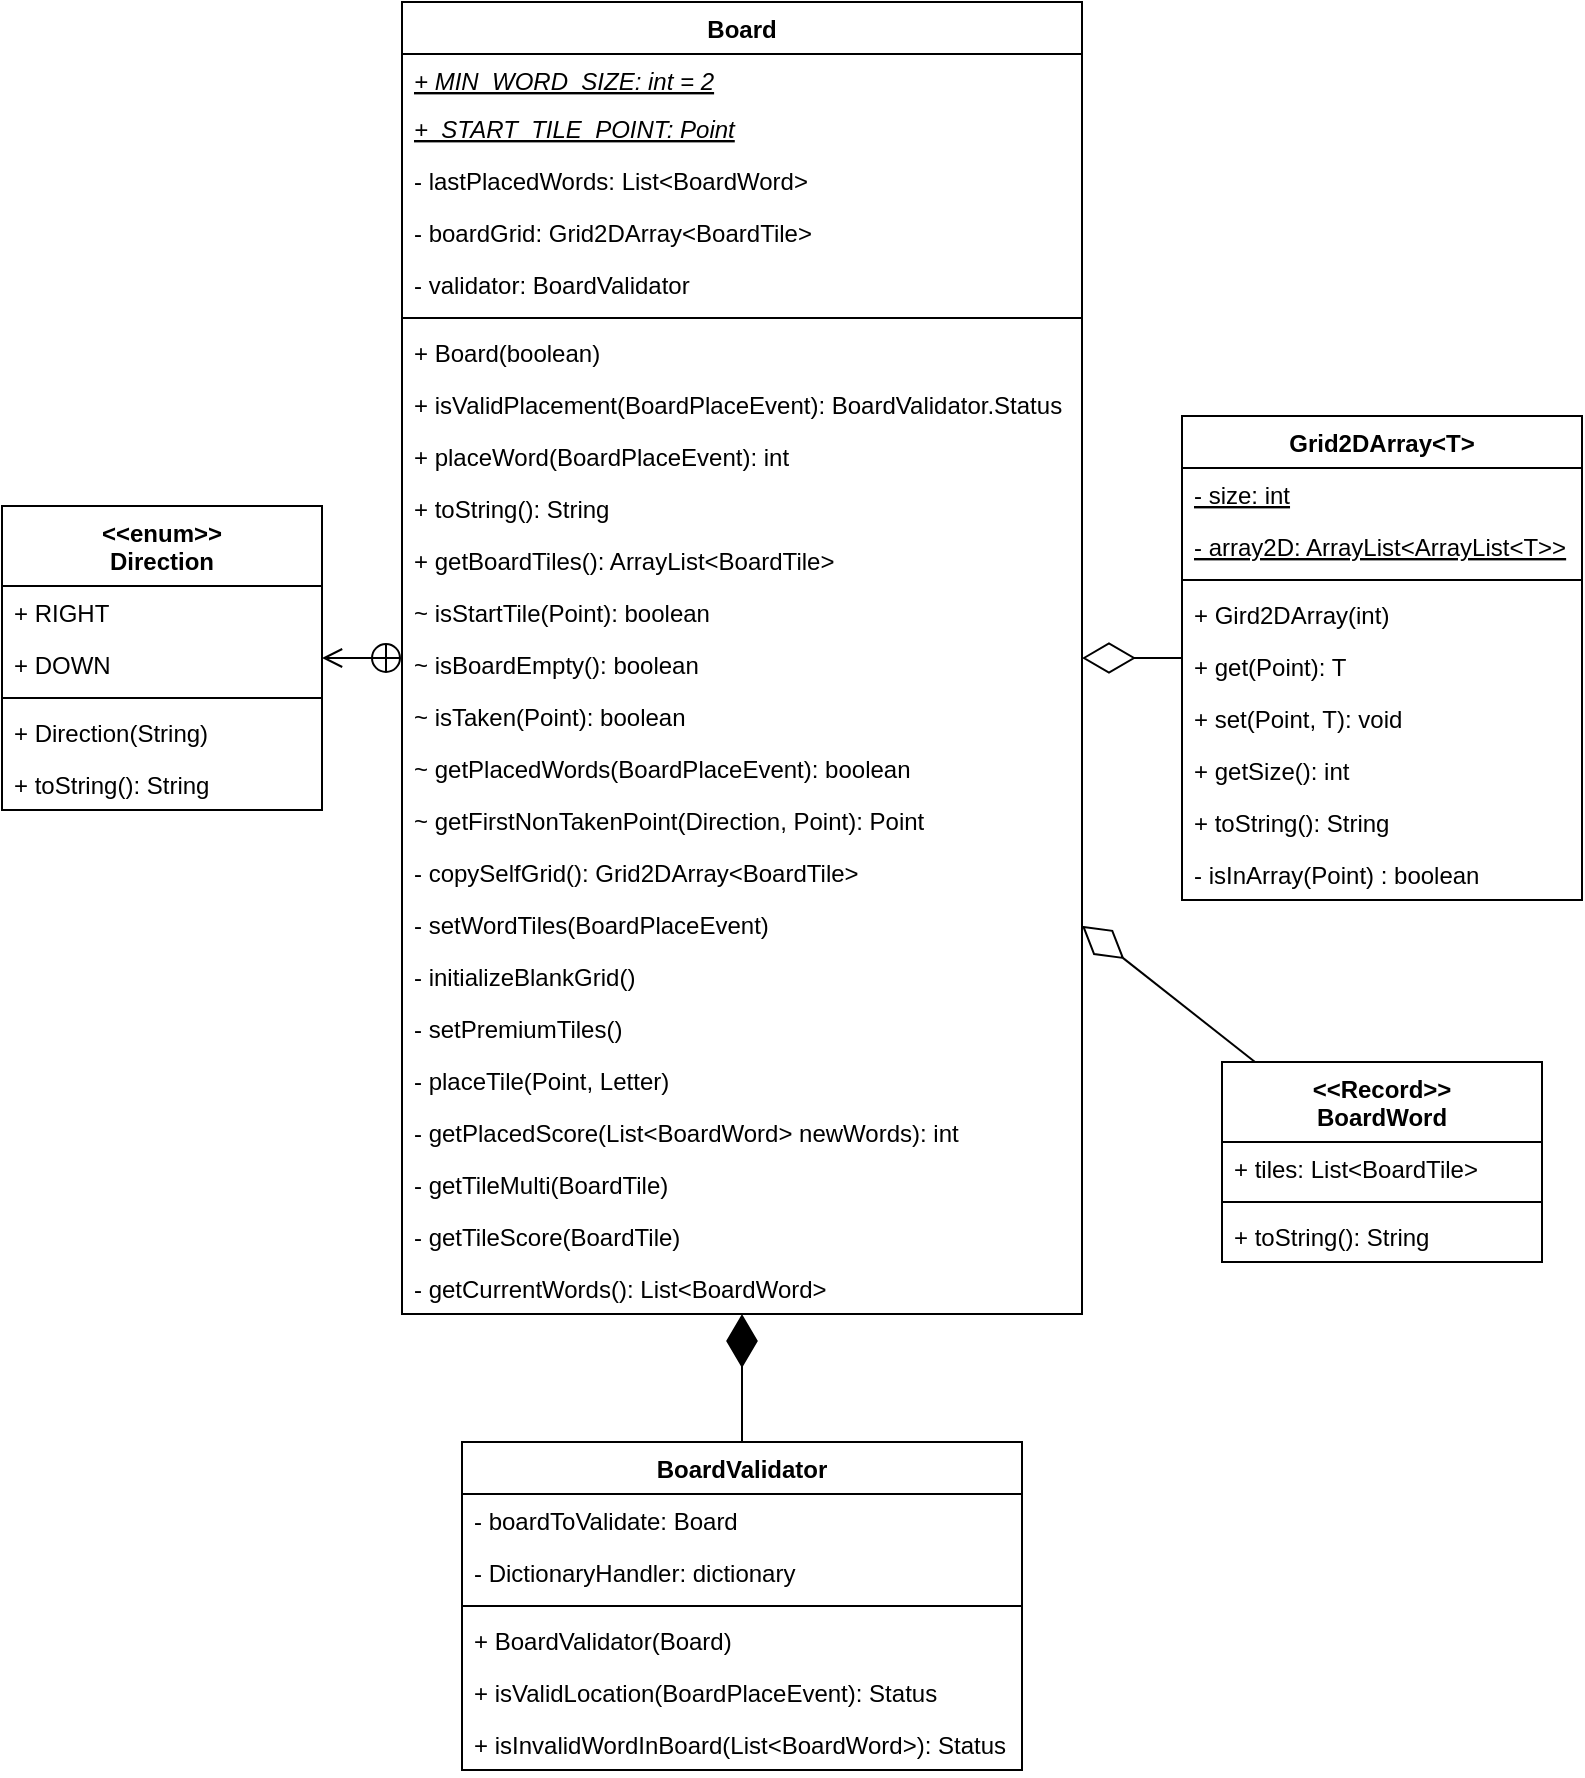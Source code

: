 <mxfile version="15.5.4" type="embed" pages="3"><diagram id="7SQBeg8-NmMNRBUi52EG" name="Board"><mxGraphModel dx="558" dy="1061" grid="1" gridSize="10" guides="1" tooltips="1" connect="1" arrows="1" fold="1" page="1" pageScale="1" pageWidth="850" pageHeight="1100" math="0" shadow="0"><root><mxCell id="0"/><mxCell id="1" parent="0"/><mxCell id="3GtVR0VW-QDkIM4Xzwnb-1" value="Board" style="swimlane;fontStyle=1;align=center;verticalAlign=top;childLayout=stackLayout;horizontal=1;startSize=26;horizontalStack=0;resizeParent=1;resizeParentMax=0;resizeLast=0;collapsible=1;marginBottom=0;" parent="1" vertex="1"><mxGeometry x="220" y="80" width="340" height="656" as="geometry"/></mxCell><mxCell id="3GtVR0VW-QDkIM4Xzwnb-2" value="+ MIN_WORD_SIZE: int = 2" style="text;strokeColor=none;fillColor=none;align=left;verticalAlign=top;spacingLeft=4;spacingRight=4;overflow=hidden;rotatable=0;points=[[0,0.5],[1,0.5]];portConstraint=eastwest;fontStyle=6" parent="3GtVR0VW-QDkIM4Xzwnb-1" vertex="1"><mxGeometry y="26" width="340" height="24" as="geometry"/></mxCell><mxCell id="3GtVR0VW-QDkIM4Xzwnb-3" value="+  START_TILE_POINT: Point" style="text;strokeColor=none;fillColor=none;align=left;verticalAlign=top;spacingLeft=4;spacingRight=4;overflow=hidden;rotatable=0;points=[[0,0.5],[1,0.5]];portConstraint=eastwest;fontStyle=6" parent="3GtVR0VW-QDkIM4Xzwnb-1" vertex="1"><mxGeometry y="50" width="340" height="26" as="geometry"/></mxCell><mxCell id="pVLUgfRsohdtI-eY0-8A-12" value="- lastPlacedWords: List&lt;BoardWord&gt;" style="text;strokeColor=none;fillColor=none;align=left;verticalAlign=top;spacingLeft=4;spacingRight=4;overflow=hidden;rotatable=0;points=[[0,0.5],[1,0.5]];portConstraint=eastwest;" parent="3GtVR0VW-QDkIM4Xzwnb-1" vertex="1"><mxGeometry y="76" width="340" height="26" as="geometry"/></mxCell><mxCell id="pVLUgfRsohdtI-eY0-8A-14" value="- boardGrid: Grid2DArray&lt;BoardTile&gt; " style="text;strokeColor=none;fillColor=none;align=left;verticalAlign=top;spacingLeft=4;spacingRight=4;overflow=hidden;rotatable=0;points=[[0,0.5],[1,0.5]];portConstraint=eastwest;" parent="3GtVR0VW-QDkIM4Xzwnb-1" vertex="1"><mxGeometry y="102" width="340" height="26" as="geometry"/></mxCell><mxCell id="pVLUgfRsohdtI-eY0-8A-13" value="- validator: BoardValidator" style="text;strokeColor=none;fillColor=none;align=left;verticalAlign=top;spacingLeft=4;spacingRight=4;overflow=hidden;rotatable=0;points=[[0,0.5],[1,0.5]];portConstraint=eastwest;" parent="3GtVR0VW-QDkIM4Xzwnb-1" vertex="1"><mxGeometry y="128" width="340" height="26" as="geometry"/></mxCell><mxCell id="3GtVR0VW-QDkIM4Xzwnb-4" value="" style="line;strokeWidth=1;fillColor=none;align=left;verticalAlign=middle;spacingTop=-1;spacingLeft=3;spacingRight=3;rotatable=0;labelPosition=right;points=[];portConstraint=eastwest;" parent="3GtVR0VW-QDkIM4Xzwnb-1" vertex="1"><mxGeometry y="154" width="340" height="8" as="geometry"/></mxCell><mxCell id="3GtVR0VW-QDkIM4Xzwnb-5" value="+ Board(boolean)" style="text;strokeColor=none;fillColor=none;align=left;verticalAlign=top;spacingLeft=4;spacingRight=4;overflow=hidden;rotatable=0;points=[[0,0.5],[1,0.5]];portConstraint=eastwest;" parent="3GtVR0VW-QDkIM4Xzwnb-1" vertex="1"><mxGeometry y="162" width="340" height="26" as="geometry"/></mxCell><mxCell id="3GtVR0VW-QDkIM4Xzwnb-6" value="+ isValidPlacement(BoardPlaceEvent): BoardValidator.Status" style="text;strokeColor=none;fillColor=none;align=left;verticalAlign=top;spacingLeft=4;spacingRight=4;overflow=hidden;rotatable=0;points=[[0,0.5],[1,0.5]];portConstraint=eastwest;" parent="3GtVR0VW-QDkIM4Xzwnb-1" vertex="1"><mxGeometry y="188" width="340" height="26" as="geometry"/></mxCell><mxCell id="3GtVR0VW-QDkIM4Xzwnb-7" value="+ placeWord(BoardPlaceEvent): int" style="text;strokeColor=none;fillColor=none;align=left;verticalAlign=top;spacingLeft=4;spacingRight=4;overflow=hidden;rotatable=0;points=[[0,0.5],[1,0.5]];portConstraint=eastwest;" parent="3GtVR0VW-QDkIM4Xzwnb-1" vertex="1"><mxGeometry y="214" width="340" height="26" as="geometry"/></mxCell><mxCell id="AjdBSY9YLioFSN2WO----1" value="+ toString(): String" style="text;strokeColor=none;fillColor=none;align=left;verticalAlign=top;spacingLeft=4;spacingRight=4;overflow=hidden;rotatable=0;points=[[0,0.5],[1,0.5]];portConstraint=eastwest;" parent="3GtVR0VW-QDkIM4Xzwnb-1" vertex="1"><mxGeometry y="240" width="340" height="26" as="geometry"/></mxCell><mxCell id="pVLUgfRsohdtI-eY0-8A-10" value="+ getBoardTiles(): ArrayList&lt;BoardTile&gt;" style="text;strokeColor=none;fillColor=none;align=left;verticalAlign=top;spacingLeft=4;spacingRight=4;overflow=hidden;rotatable=0;points=[[0,0.5],[1,0.5]];portConstraint=eastwest;" parent="3GtVR0VW-QDkIM4Xzwnb-1" vertex="1"><mxGeometry y="266" width="340" height="26" as="geometry"/></mxCell><mxCell id="sT7uKw7CB1w0icW3DQVC-3" value="~ isStartTile(Point): boolean" style="text;strokeColor=none;fillColor=none;align=left;verticalAlign=top;spacingLeft=4;spacingRight=4;overflow=hidden;rotatable=0;points=[[0,0.5],[1,0.5]];portConstraint=eastwest;" parent="3GtVR0VW-QDkIM4Xzwnb-1" vertex="1"><mxGeometry y="292" width="340" height="26" as="geometry"/></mxCell><mxCell id="sT7uKw7CB1w0icW3DQVC-4" value="~ isBoardEmpty(): boolean" style="text;strokeColor=none;fillColor=none;align=left;verticalAlign=top;spacingLeft=4;spacingRight=4;overflow=hidden;rotatable=0;points=[[0,0.5],[1,0.5]];portConstraint=eastwest;" parent="3GtVR0VW-QDkIM4Xzwnb-1" vertex="1"><mxGeometry y="318" width="340" height="26" as="geometry"/></mxCell><mxCell id="sT7uKw7CB1w0icW3DQVC-5" value="~ isTaken(Point): boolean" style="text;strokeColor=none;fillColor=none;align=left;verticalAlign=top;spacingLeft=4;spacingRight=4;overflow=hidden;rotatable=0;points=[[0,0.5],[1,0.5]];portConstraint=eastwest;" parent="3GtVR0VW-QDkIM4Xzwnb-1" vertex="1"><mxGeometry y="344" width="340" height="26" as="geometry"/></mxCell><mxCell id="sT7uKw7CB1w0icW3DQVC-6" value="~ getPlacedWords(BoardPlaceEvent): boolean" style="text;strokeColor=none;fillColor=none;align=left;verticalAlign=top;spacingLeft=4;spacingRight=4;overflow=hidden;rotatable=0;points=[[0,0.5],[1,0.5]];portConstraint=eastwest;" parent="3GtVR0VW-QDkIM4Xzwnb-1" vertex="1"><mxGeometry y="370" width="340" height="26" as="geometry"/></mxCell><mxCell id="pVLUgfRsohdtI-eY0-8A-1" value="~ getFirstNonTakenPoint(Direction, Point): Point" style="text;strokeColor=none;fillColor=none;align=left;verticalAlign=top;spacingLeft=4;spacingRight=4;overflow=hidden;rotatable=0;points=[[0,0.5],[1,0.5]];portConstraint=eastwest;" parent="3GtVR0VW-QDkIM4Xzwnb-1" vertex="1"><mxGeometry y="396" width="340" height="26" as="geometry"/></mxCell><mxCell id="sT7uKw7CB1w0icW3DQVC-7" value="- copySelfGrid(): Grid2DArray&lt;BoardTile&gt;" style="text;strokeColor=none;fillColor=none;align=left;verticalAlign=top;spacingLeft=4;spacingRight=4;overflow=hidden;rotatable=0;points=[[0,0.5],[1,0.5]];portConstraint=eastwest;" parent="3GtVR0VW-QDkIM4Xzwnb-1" vertex="1"><mxGeometry y="422" width="340" height="26" as="geometry"/></mxCell><mxCell id="pVLUgfRsohdtI-eY0-8A-2" value="- setWordTiles(BoardPlaceEvent)" style="text;strokeColor=none;fillColor=none;align=left;verticalAlign=top;spacingLeft=4;spacingRight=4;overflow=hidden;rotatable=0;points=[[0,0.5],[1,0.5]];portConstraint=eastwest;" parent="3GtVR0VW-QDkIM4Xzwnb-1" vertex="1"><mxGeometry y="448" width="340" height="26" as="geometry"/></mxCell><mxCell id="pVLUgfRsohdtI-eY0-8A-3" value="- initializeBlankGrid()" style="text;strokeColor=none;fillColor=none;align=left;verticalAlign=top;spacingLeft=4;spacingRight=4;overflow=hidden;rotatable=0;points=[[0,0.5],[1,0.5]];portConstraint=eastwest;" parent="3GtVR0VW-QDkIM4Xzwnb-1" vertex="1"><mxGeometry y="474" width="340" height="26" as="geometry"/></mxCell><mxCell id="pVLUgfRsohdtI-eY0-8A-4" value="- setPremiumTiles()" style="text;strokeColor=none;fillColor=none;align=left;verticalAlign=top;spacingLeft=4;spacingRight=4;overflow=hidden;rotatable=0;points=[[0,0.5],[1,0.5]];portConstraint=eastwest;" parent="3GtVR0VW-QDkIM4Xzwnb-1" vertex="1"><mxGeometry y="500" width="340" height="26" as="geometry"/></mxCell><mxCell id="pVLUgfRsohdtI-eY0-8A-5" value="- placeTile(Point, Letter)" style="text;strokeColor=none;fillColor=none;align=left;verticalAlign=top;spacingLeft=4;spacingRight=4;overflow=hidden;rotatable=0;points=[[0,0.5],[1,0.5]];portConstraint=eastwest;" parent="3GtVR0VW-QDkIM4Xzwnb-1" vertex="1"><mxGeometry y="526" width="340" height="26" as="geometry"/></mxCell><mxCell id="pVLUgfRsohdtI-eY0-8A-6" value="- getPlacedScore(List&lt;BoardWord&gt; newWords): int" style="text;strokeColor=none;fillColor=none;align=left;verticalAlign=top;spacingLeft=4;spacingRight=4;overflow=hidden;rotatable=0;points=[[0,0.5],[1,0.5]];portConstraint=eastwest;" parent="3GtVR0VW-QDkIM4Xzwnb-1" vertex="1"><mxGeometry y="552" width="340" height="26" as="geometry"/></mxCell><mxCell id="pVLUgfRsohdtI-eY0-8A-7" value="- getTileMulti(BoardTile)" style="text;strokeColor=none;fillColor=none;align=left;verticalAlign=top;spacingLeft=4;spacingRight=4;overflow=hidden;rotatable=0;points=[[0,0.5],[1,0.5]];portConstraint=eastwest;" parent="3GtVR0VW-QDkIM4Xzwnb-1" vertex="1"><mxGeometry y="578" width="340" height="26" as="geometry"/></mxCell><mxCell id="pVLUgfRsohdtI-eY0-8A-8" value="- getTileScore(BoardTile)" style="text;strokeColor=none;fillColor=none;align=left;verticalAlign=top;spacingLeft=4;spacingRight=4;overflow=hidden;rotatable=0;points=[[0,0.5],[1,0.5]];portConstraint=eastwest;" parent="3GtVR0VW-QDkIM4Xzwnb-1" vertex="1"><mxGeometry y="604" width="340" height="26" as="geometry"/></mxCell><mxCell id="pVLUgfRsohdtI-eY0-8A-9" value="- getCurrentWords(): List&lt;BoardWord&gt;" style="text;strokeColor=none;fillColor=none;align=left;verticalAlign=top;spacingLeft=4;spacingRight=4;overflow=hidden;rotatable=0;points=[[0,0.5],[1,0.5]];portConstraint=eastwest;" parent="3GtVR0VW-QDkIM4Xzwnb-1" vertex="1"><mxGeometry y="630" width="340" height="26" as="geometry"/></mxCell><mxCell id="3GtVR0VW-QDkIM4Xzwnb-8" value="&lt;&lt;enum&gt;&gt;&#10;Direction" style="swimlane;fontStyle=1;align=center;verticalAlign=top;childLayout=stackLayout;horizontal=1;startSize=40;horizontalStack=0;resizeParent=1;resizeParentMax=0;resizeLast=0;collapsible=1;marginBottom=0;" parent="1" vertex="1"><mxGeometry x="20" y="332" width="160" height="152" as="geometry"/></mxCell><mxCell id="3GtVR0VW-QDkIM4Xzwnb-9" value="+ RIGHT" style="text;strokeColor=none;fillColor=none;align=left;verticalAlign=top;spacingLeft=4;spacingRight=4;overflow=hidden;rotatable=0;points=[[0,0.5],[1,0.5]];portConstraint=eastwest;" parent="3GtVR0VW-QDkIM4Xzwnb-8" vertex="1"><mxGeometry y="40" width="160" height="26" as="geometry"/></mxCell><mxCell id="3GtVR0VW-QDkIM4Xzwnb-10" value="+ DOWN" style="text;strokeColor=none;fillColor=none;align=left;verticalAlign=top;spacingLeft=4;spacingRight=4;overflow=hidden;rotatable=0;points=[[0,0.5],[1,0.5]];portConstraint=eastwest;" parent="3GtVR0VW-QDkIM4Xzwnb-8" vertex="1"><mxGeometry y="66" width="160" height="26" as="geometry"/></mxCell><mxCell id="3GtVR0VW-QDkIM4Xzwnb-11" value="" style="line;strokeWidth=1;fillColor=none;align=left;verticalAlign=middle;spacingTop=-1;spacingLeft=3;spacingRight=3;rotatable=0;labelPosition=right;points=[];portConstraint=eastwest;" parent="3GtVR0VW-QDkIM4Xzwnb-8" vertex="1"><mxGeometry y="92" width="160" height="8" as="geometry"/></mxCell><mxCell id="3GtVR0VW-QDkIM4Xzwnb-12" value="+ Direction(String)" style="text;strokeColor=none;fillColor=none;align=left;verticalAlign=top;spacingLeft=4;spacingRight=4;overflow=hidden;rotatable=0;points=[[0,0.5],[1,0.5]];portConstraint=eastwest;" parent="3GtVR0VW-QDkIM4Xzwnb-8" vertex="1"><mxGeometry y="100" width="160" height="26" as="geometry"/></mxCell><mxCell id="3GtVR0VW-QDkIM4Xzwnb-13" value="+ toString(): String" style="text;strokeColor=none;fillColor=none;align=left;verticalAlign=top;spacingLeft=4;spacingRight=4;overflow=hidden;rotatable=0;points=[[0,0.5],[1,0.5]];portConstraint=eastwest;" parent="3GtVR0VW-QDkIM4Xzwnb-8" vertex="1"><mxGeometry y="126" width="160" height="26" as="geometry"/></mxCell><mxCell id="3GtVR0VW-QDkIM4Xzwnb-14" value="" style="endArrow=open;startArrow=circlePlus;endFill=0;startFill=0;endSize=8;html=1;rounded=0;" parent="1" source="3GtVR0VW-QDkIM4Xzwnb-1" target="3GtVR0VW-QDkIM4Xzwnb-8" edge="1"><mxGeometry width="160" relative="1" as="geometry"><mxPoint x="290" y="60" as="sourcePoint"/><mxPoint x="220" y="160" as="targetPoint"/></mxGeometry></mxCell><mxCell id="2" value="BoardValidator" style="swimlane;fontStyle=1;align=center;verticalAlign=top;childLayout=stackLayout;horizontal=1;startSize=26;horizontalStack=0;resizeParent=1;resizeParentMax=0;resizeLast=0;collapsible=1;marginBottom=0;" parent="1" vertex="1"><mxGeometry x="250" y="800" width="280" height="164" as="geometry"/></mxCell><mxCell id="3" value="- boardToValidate: Board&#10;" style="text;strokeColor=none;fillColor=none;align=left;verticalAlign=top;spacingLeft=4;spacingRight=4;overflow=hidden;rotatable=0;points=[[0,0.5],[1,0.5]];portConstraint=eastwest;" parent="2" vertex="1"><mxGeometry y="26" width="280" height="26" as="geometry"/></mxCell><mxCell id="4" value="- DictionaryHandler: dictionary" style="text;strokeColor=none;fillColor=none;align=left;verticalAlign=top;spacingLeft=4;spacingRight=4;overflow=hidden;rotatable=0;points=[[0,0.5],[1,0.5]];portConstraint=eastwest;" parent="2" vertex="1"><mxGeometry y="52" width="280" height="26" as="geometry"/></mxCell><mxCell id="5" value="" style="line;strokeWidth=1;fillColor=none;align=left;verticalAlign=middle;spacingTop=-1;spacingLeft=3;spacingRight=3;rotatable=0;labelPosition=right;points=[];portConstraint=eastwest;" parent="2" vertex="1"><mxGeometry y="78" width="280" height="8" as="geometry"/></mxCell><mxCell id="6" value="+ BoardValidator(Board)" style="text;strokeColor=none;fillColor=none;align=left;verticalAlign=top;spacingLeft=4;spacingRight=4;overflow=hidden;rotatable=0;points=[[0,0.5],[1,0.5]];portConstraint=eastwest;" parent="2" vertex="1"><mxGeometry y="86" width="280" height="26" as="geometry"/></mxCell><mxCell id="7" value="+ isValidLocation(BoardPlaceEvent): Status" style="text;strokeColor=none;fillColor=none;align=left;verticalAlign=top;spacingLeft=4;spacingRight=4;overflow=hidden;rotatable=0;points=[[0,0.5],[1,0.5]];portConstraint=eastwest;" parent="2" vertex="1"><mxGeometry y="112" width="280" height="26" as="geometry"/></mxCell><mxCell id="8" value="+ isInvalidWordInBoard(List&lt;BoardWord&gt;): Status" style="text;strokeColor=none;fillColor=none;align=left;verticalAlign=top;spacingLeft=4;spacingRight=4;overflow=hidden;rotatable=0;points=[[0,0.5],[1,0.5]];portConstraint=eastwest;" parent="2" vertex="1"><mxGeometry y="138" width="280" height="26" as="geometry"/></mxCell><mxCell id="10" value="" style="endArrow=diamondThin;endFill=1;endSize=24;html=1;rounded=0;" parent="1" source="2" target="3GtVR0VW-QDkIM4Xzwnb-1" edge="1"><mxGeometry width="160" relative="1" as="geometry"><mxPoint x="340" y="350" as="sourcePoint"/><mxPoint x="640" y="300" as="targetPoint"/></mxGeometry></mxCell><mxCell id="11" value="Grid2DArray&lt;T&gt;" style="swimlane;fontStyle=1;align=center;verticalAlign=top;childLayout=stackLayout;horizontal=1;startSize=26;horizontalStack=0;resizeParent=1;resizeParentMax=0;resizeLast=0;collapsible=1;marginBottom=0;" parent="1" vertex="1"><mxGeometry x="610" y="287" width="200" height="242" as="geometry"/></mxCell><mxCell id="12" value="- size: int" style="text;strokeColor=none;fillColor=none;align=left;verticalAlign=top;spacingLeft=4;spacingRight=4;overflow=hidden;rotatable=0;points=[[0,0.5],[1,0.5]];portConstraint=eastwest;fontStyle=4" parent="11" vertex="1"><mxGeometry y="26" width="200" height="26" as="geometry"/></mxCell><mxCell id="13" value="- array2D: ArrayList&lt;ArrayList&lt;T&gt;&gt;" style="text;strokeColor=none;fillColor=none;align=left;verticalAlign=top;spacingLeft=4;spacingRight=4;overflow=hidden;rotatable=0;points=[[0,0.5],[1,0.5]];portConstraint=eastwest;fontStyle=4" parent="11" vertex="1"><mxGeometry y="52" width="200" height="26" as="geometry"/></mxCell><mxCell id="14" value="" style="line;strokeWidth=1;fillColor=none;align=left;verticalAlign=middle;spacingTop=-1;spacingLeft=3;spacingRight=3;rotatable=0;labelPosition=right;points=[];portConstraint=eastwest;" parent="11" vertex="1"><mxGeometry y="78" width="200" height="8" as="geometry"/></mxCell><mxCell id="15" value="+ Gird2DArray(int)" style="text;strokeColor=none;fillColor=none;align=left;verticalAlign=top;spacingLeft=4;spacingRight=4;overflow=hidden;rotatable=0;points=[[0,0.5],[1,0.5]];portConstraint=eastwest;" parent="11" vertex="1"><mxGeometry y="86" width="200" height="26" as="geometry"/></mxCell><mxCell id="16" value="+ get(Point): T" style="text;strokeColor=none;fillColor=none;align=left;verticalAlign=top;spacingLeft=4;spacingRight=4;overflow=hidden;rotatable=0;points=[[0,0.5],[1,0.5]];portConstraint=eastwest;" parent="11" vertex="1"><mxGeometry y="112" width="200" height="26" as="geometry"/></mxCell><mxCell id="17" value="+ set(Point, T): void" style="text;strokeColor=none;fillColor=none;align=left;verticalAlign=top;spacingLeft=4;spacingRight=4;overflow=hidden;rotatable=0;points=[[0,0.5],[1,0.5]];portConstraint=eastwest;" parent="11" vertex="1"><mxGeometry y="138" width="200" height="26" as="geometry"/></mxCell><mxCell id="18" value="+ getSize(): int" style="text;strokeColor=none;fillColor=none;align=left;verticalAlign=top;spacingLeft=4;spacingRight=4;overflow=hidden;rotatable=0;points=[[0,0.5],[1,0.5]];portConstraint=eastwest;" parent="11" vertex="1"><mxGeometry y="164" width="200" height="26" as="geometry"/></mxCell><mxCell id="19" value="+ toString(): String" style="text;strokeColor=none;fillColor=none;align=left;verticalAlign=top;spacingLeft=4;spacingRight=4;overflow=hidden;rotatable=0;points=[[0,0.5],[1,0.5]];portConstraint=eastwest;" parent="11" vertex="1"><mxGeometry y="190" width="200" height="26" as="geometry"/></mxCell><mxCell id="20" value="- isInArray(Point) : boolean" style="text;strokeColor=none;fillColor=none;align=left;verticalAlign=top;spacingLeft=4;spacingRight=4;overflow=hidden;rotatable=0;points=[[0,0.5],[1,0.5]];portConstraint=eastwest;" parent="11" vertex="1"><mxGeometry y="216" width="200" height="26" as="geometry"/></mxCell><mxCell id="23" value="" style="endArrow=diamondThin;endFill=0;endSize=24;html=1;rounded=0;" parent="1" source="11" target="3GtVR0VW-QDkIM4Xzwnb-1" edge="1"><mxGeometry width="160" relative="1" as="geometry"><mxPoint x="410" y="250" as="sourcePoint"/><mxPoint x="420" y="90" as="targetPoint"/></mxGeometry></mxCell><mxCell id="24" value="&lt;&lt;Record&gt;&gt;&#10;BoardWord" style="swimlane;fontStyle=1;align=center;verticalAlign=top;childLayout=stackLayout;horizontal=1;startSize=40;horizontalStack=0;resizeParent=1;resizeParentMax=0;resizeLast=0;collapsible=1;marginBottom=0;" vertex="1" parent="1"><mxGeometry x="630" y="610" width="160" height="100" as="geometry"/></mxCell><mxCell id="25" value="+ tiles: List&lt;BoardTile&gt;" style="text;strokeColor=none;fillColor=none;align=left;verticalAlign=top;spacingLeft=4;spacingRight=4;overflow=hidden;rotatable=0;points=[[0,0.5],[1,0.5]];portConstraint=eastwest;" vertex="1" parent="24"><mxGeometry y="40" width="160" height="26" as="geometry"/></mxCell><mxCell id="26" value="" style="line;strokeWidth=1;fillColor=none;align=left;verticalAlign=middle;spacingTop=-1;spacingLeft=3;spacingRight=3;rotatable=0;labelPosition=right;points=[];portConstraint=eastwest;" vertex="1" parent="24"><mxGeometry y="66" width="160" height="8" as="geometry"/></mxCell><mxCell id="27" value="+ toString(): String" style="text;strokeColor=none;fillColor=none;align=left;verticalAlign=top;spacingLeft=4;spacingRight=4;overflow=hidden;rotatable=0;points=[[0,0.5],[1,0.5]];portConstraint=eastwest;" vertex="1" parent="24"><mxGeometry y="74" width="160" height="26" as="geometry"/></mxCell><mxCell id="28" value="" style="endArrow=diamondThin;endFill=0;endSize=24;html=1;rounded=0;" edge="1" parent="1" source="24" target="3GtVR0VW-QDkIM4Xzwnb-1"><mxGeometry width="160" relative="1" as="geometry"><mxPoint x="660" y="770" as="sourcePoint"/><mxPoint x="610" y="770" as="targetPoint"/></mxGeometry></mxCell></root></mxGraphModel></diagram><diagram id="0kUheaF3s_oTYIpv5bhT" name="Package-Private Board"><mxGraphModel dx="558" dy="682" grid="1" gridSize="10" guides="1" tooltips="1" connect="1" arrows="1" fold="1" page="1" pageScale="1" pageWidth="850" pageHeight="1100" math="0" shadow="0"><root><mxCell id="ktofCeJ7xlvYMQVk22QA-0"/><mxCell id="ktofCeJ7xlvYMQVk22QA-1" parent="ktofCeJ7xlvYMQVk22QA-0"/><mxCell id="2kCUc1td7e-UeEeqGeQy-0" value="Board" style="swimlane;fontStyle=1;align=center;verticalAlign=top;childLayout=stackLayout;horizontal=1;startSize=26;horizontalStack=0;resizeParent=1;resizeParentMax=0;resizeLast=0;collapsible=1;marginBottom=0;" parent="ktofCeJ7xlvYMQVk22QA-1" vertex="1"><mxGeometry x="390" y="60" width="270" height="164" as="geometry"/></mxCell><mxCell id="2kCUc1td7e-UeEeqGeQy-2" value="" style="line;strokeWidth=1;fillColor=none;align=left;verticalAlign=middle;spacingTop=-1;spacingLeft=3;spacingRight=3;rotatable=0;labelPosition=right;points=[];portConstraint=eastwest;" parent="2kCUc1td7e-UeEeqGeQy-0" vertex="1"><mxGeometry y="26" width="270" height="8" as="geometry"/></mxCell><mxCell id="2kCUc1td7e-UeEeqGeQy-3" value="~ isStartTile(Point): boolean" style="text;strokeColor=none;fillColor=none;align=left;verticalAlign=top;spacingLeft=4;spacingRight=4;overflow=hidden;rotatable=0;points=[[0,0.5],[1,0.5]];portConstraint=eastwest;" parent="2kCUc1td7e-UeEeqGeQy-0" vertex="1"><mxGeometry y="34" width="270" height="26" as="geometry"/></mxCell><mxCell id="2kCUc1td7e-UeEeqGeQy-4" value="~ isBoardEmpty(): boolean" style="text;strokeColor=none;fillColor=none;align=left;verticalAlign=top;spacingLeft=4;spacingRight=4;overflow=hidden;rotatable=0;points=[[0,0.5],[1,0.5]];portConstraint=eastwest;" parent="2kCUc1td7e-UeEeqGeQy-0" vertex="1"><mxGeometry y="60" width="270" height="26" as="geometry"/></mxCell><mxCell id="2kCUc1td7e-UeEeqGeQy-5" value="~ isTaken(Point): boolean" style="text;strokeColor=none;fillColor=none;align=left;verticalAlign=top;spacingLeft=4;spacingRight=4;overflow=hidden;rotatable=0;points=[[0,0.5],[1,0.5]];portConstraint=eastwest;" parent="2kCUc1td7e-UeEeqGeQy-0" vertex="1"><mxGeometry y="86" width="270" height="26" as="geometry"/></mxCell><mxCell id="2kCUc1td7e-UeEeqGeQy-6" value="~ getPlacedWords(BoardPlaceEvent): boolean" style="text;strokeColor=none;fillColor=none;align=left;verticalAlign=top;spacingLeft=4;spacingRight=4;overflow=hidden;rotatable=0;points=[[0,0.5],[1,0.5]];portConstraint=eastwest;" parent="2kCUc1td7e-UeEeqGeQy-0" vertex="1"><mxGeometry y="112" width="270" height="26" as="geometry"/></mxCell><mxCell id="xPUl4rVVCjryGCxN2CGG-1" value="~ getFirstNonTakenPoint(Direction, Point): Point" style="text;strokeColor=none;fillColor=none;align=left;verticalAlign=top;spacingLeft=4;spacingRight=4;overflow=hidden;rotatable=0;points=[[0,0.5],[1,0.5]];portConstraint=eastwest;" parent="2kCUc1td7e-UeEeqGeQy-0" vertex="1"><mxGeometry y="138" width="270" height="26" as="geometry"/></mxCell></root></mxGraphModel></diagram><diagram id="9KoMzKN5wPC7EBhcTlWR" name="Public Board"><mxGraphModel dx="558" dy="682" grid="1" gridSize="10" guides="1" tooltips="1" connect="1" arrows="1" fold="1" page="1" pageScale="1" pageWidth="850" pageHeight="1100" math="0" shadow="0"><root><mxCell id="tyPt18imVkpfdSQhNwZi-0"/><mxCell id="tyPt18imVkpfdSQhNwZi-1" parent="tyPt18imVkpfdSQhNwZi-0"/><mxCell id="qsSnh5o6wnB4-fUa2c6j-0" value="Board" style="swimlane;fontStyle=1;align=center;verticalAlign=top;childLayout=stackLayout;horizontal=1;startSize=26;horizontalStack=0;resizeParent=1;resizeParentMax=0;resizeLast=0;collapsible=1;marginBottom=0;" parent="tyPt18imVkpfdSQhNwZi-1" vertex="1"><mxGeometry x="430" y="50" width="340" height="188" as="geometry"/></mxCell><mxCell id="qsSnh5o6wnB4-fUa2c6j-1" value="+ MIN_WORD_SIZE: int = 2" style="text;strokeColor=none;fillColor=none;align=left;verticalAlign=top;spacingLeft=4;spacingRight=4;overflow=hidden;rotatable=0;points=[[0,0.5],[1,0.5]];portConstraint=eastwest;fontStyle=6" parent="qsSnh5o6wnB4-fUa2c6j-0" vertex="1"><mxGeometry y="26" width="340" height="24" as="geometry"/></mxCell><mxCell id="bcJJwIOo25nH8RLw-m7c-0" value="+  START_TILE_POINT: Point" style="text;strokeColor=none;fillColor=none;align=left;verticalAlign=top;spacingLeft=4;spacingRight=4;overflow=hidden;rotatable=0;points=[[0,0.5],[1,0.5]];portConstraint=eastwest;fontStyle=6" parent="qsSnh5o6wnB4-fUa2c6j-0" vertex="1"><mxGeometry y="50" width="340" height="26" as="geometry"/></mxCell><mxCell id="qsSnh5o6wnB4-fUa2c6j-2" value="" style="line;strokeWidth=1;fillColor=none;align=left;verticalAlign=middle;spacingTop=-1;spacingLeft=3;spacingRight=3;rotatable=0;labelPosition=right;points=[];portConstraint=eastwest;" parent="qsSnh5o6wnB4-fUa2c6j-0" vertex="1"><mxGeometry y="76" width="340" height="8" as="geometry"/></mxCell><mxCell id="qsSnh5o6wnB4-fUa2c6j-7" value="+ Board(boolean)" style="text;strokeColor=none;fillColor=none;align=left;verticalAlign=top;spacingLeft=4;spacingRight=4;overflow=hidden;rotatable=0;points=[[0,0.5],[1,0.5]];portConstraint=eastwest;" parent="qsSnh5o6wnB4-fUa2c6j-0" vertex="1"><mxGeometry y="84" width="340" height="26" as="geometry"/></mxCell><mxCell id="bcJJwIOo25nH8RLw-m7c-3" value="+ isValidPlacement(BoardPlaceEvent): BoardValidator.Status" style="text;strokeColor=none;fillColor=none;align=left;verticalAlign=top;spacingLeft=4;spacingRight=4;overflow=hidden;rotatable=0;points=[[0,0.5],[1,0.5]];portConstraint=eastwest;" parent="qsSnh5o6wnB4-fUa2c6j-0" vertex="1"><mxGeometry y="110" width="340" height="26" as="geometry"/></mxCell><mxCell id="bcJJwIOo25nH8RLw-m7c-4" value="+ placeWord(BoardPlaceEvent): int" style="text;strokeColor=none;fillColor=none;align=left;verticalAlign=top;spacingLeft=4;spacingRight=4;overflow=hidden;rotatable=0;points=[[0,0.5],[1,0.5]];portConstraint=eastwest;" parent="qsSnh5o6wnB4-fUa2c6j-0" vertex="1"><mxGeometry y="136" width="340" height="26" as="geometry"/></mxCell><mxCell id="PlZPtJyrFpkQMaGi1U0T-0" value="+ toString(): String" style="text;strokeColor=none;fillColor=none;align=left;verticalAlign=top;spacingLeft=4;spacingRight=4;overflow=hidden;rotatable=0;points=[[0,0.5],[1,0.5]];portConstraint=eastwest;" parent="qsSnh5o6wnB4-fUa2c6j-0" vertex="1"><mxGeometry y="162" width="340" height="26" as="geometry"/></mxCell><mxCell id="bcJJwIOo25nH8RLw-m7c-5" value="&lt;&lt;enum&gt;&gt;&#10;Direction" style="swimlane;fontStyle=1;align=center;verticalAlign=top;childLayout=stackLayout;horizontal=1;startSize=40;horizontalStack=0;resizeParent=1;resizeParentMax=0;resizeLast=0;collapsible=1;marginBottom=0;" parent="tyPt18imVkpfdSQhNwZi-1" vertex="1"><mxGeometry x="160" y="50" width="160" height="152" as="geometry"/></mxCell><mxCell id="bcJJwIOo25nH8RLw-m7c-9" value="+ RIGHT" style="text;strokeColor=none;fillColor=none;align=left;verticalAlign=top;spacingLeft=4;spacingRight=4;overflow=hidden;rotatable=0;points=[[0,0.5],[1,0.5]];portConstraint=eastwest;" parent="bcJJwIOo25nH8RLw-m7c-5" vertex="1"><mxGeometry y="40" width="160" height="26" as="geometry"/></mxCell><mxCell id="bcJJwIOo25nH8RLw-m7c-6" value="+ DOWN" style="text;strokeColor=none;fillColor=none;align=left;verticalAlign=top;spacingLeft=4;spacingRight=4;overflow=hidden;rotatable=0;points=[[0,0.5],[1,0.5]];portConstraint=eastwest;" parent="bcJJwIOo25nH8RLw-m7c-5" vertex="1"><mxGeometry y="66" width="160" height="26" as="geometry"/></mxCell><mxCell id="bcJJwIOo25nH8RLw-m7c-7" value="" style="line;strokeWidth=1;fillColor=none;align=left;verticalAlign=middle;spacingTop=-1;spacingLeft=3;spacingRight=3;rotatable=0;labelPosition=right;points=[];portConstraint=eastwest;" parent="bcJJwIOo25nH8RLw-m7c-5" vertex="1"><mxGeometry y="92" width="160" height="8" as="geometry"/></mxCell><mxCell id="bcJJwIOo25nH8RLw-m7c-8" value="+ Direction(String)" style="text;strokeColor=none;fillColor=none;align=left;verticalAlign=top;spacingLeft=4;spacingRight=4;overflow=hidden;rotatable=0;points=[[0,0.5],[1,0.5]];portConstraint=eastwest;" parent="bcJJwIOo25nH8RLw-m7c-5" vertex="1"><mxGeometry y="100" width="160" height="26" as="geometry"/></mxCell><mxCell id="bcJJwIOo25nH8RLw-m7c-10" value="+ toString(): String" style="text;strokeColor=none;fillColor=none;align=left;verticalAlign=top;spacingLeft=4;spacingRight=4;overflow=hidden;rotatable=0;points=[[0,0.5],[1,0.5]];portConstraint=eastwest;" parent="bcJJwIOo25nH8RLw-m7c-5" vertex="1"><mxGeometry y="126" width="160" height="26" as="geometry"/></mxCell><mxCell id="bcJJwIOo25nH8RLw-m7c-11" value="" style="endArrow=open;startArrow=circlePlus;endFill=0;startFill=0;endSize=8;html=1;rounded=0;" parent="tyPt18imVkpfdSQhNwZi-1" source="qsSnh5o6wnB4-fUa2c6j-0" target="bcJJwIOo25nH8RLw-m7c-5" edge="1"><mxGeometry width="160" relative="1" as="geometry"><mxPoint x="420" y="70" as="sourcePoint"/><mxPoint x="350" y="170" as="targetPoint"/></mxGeometry></mxCell></root></mxGraphModel></diagram></mxfile>